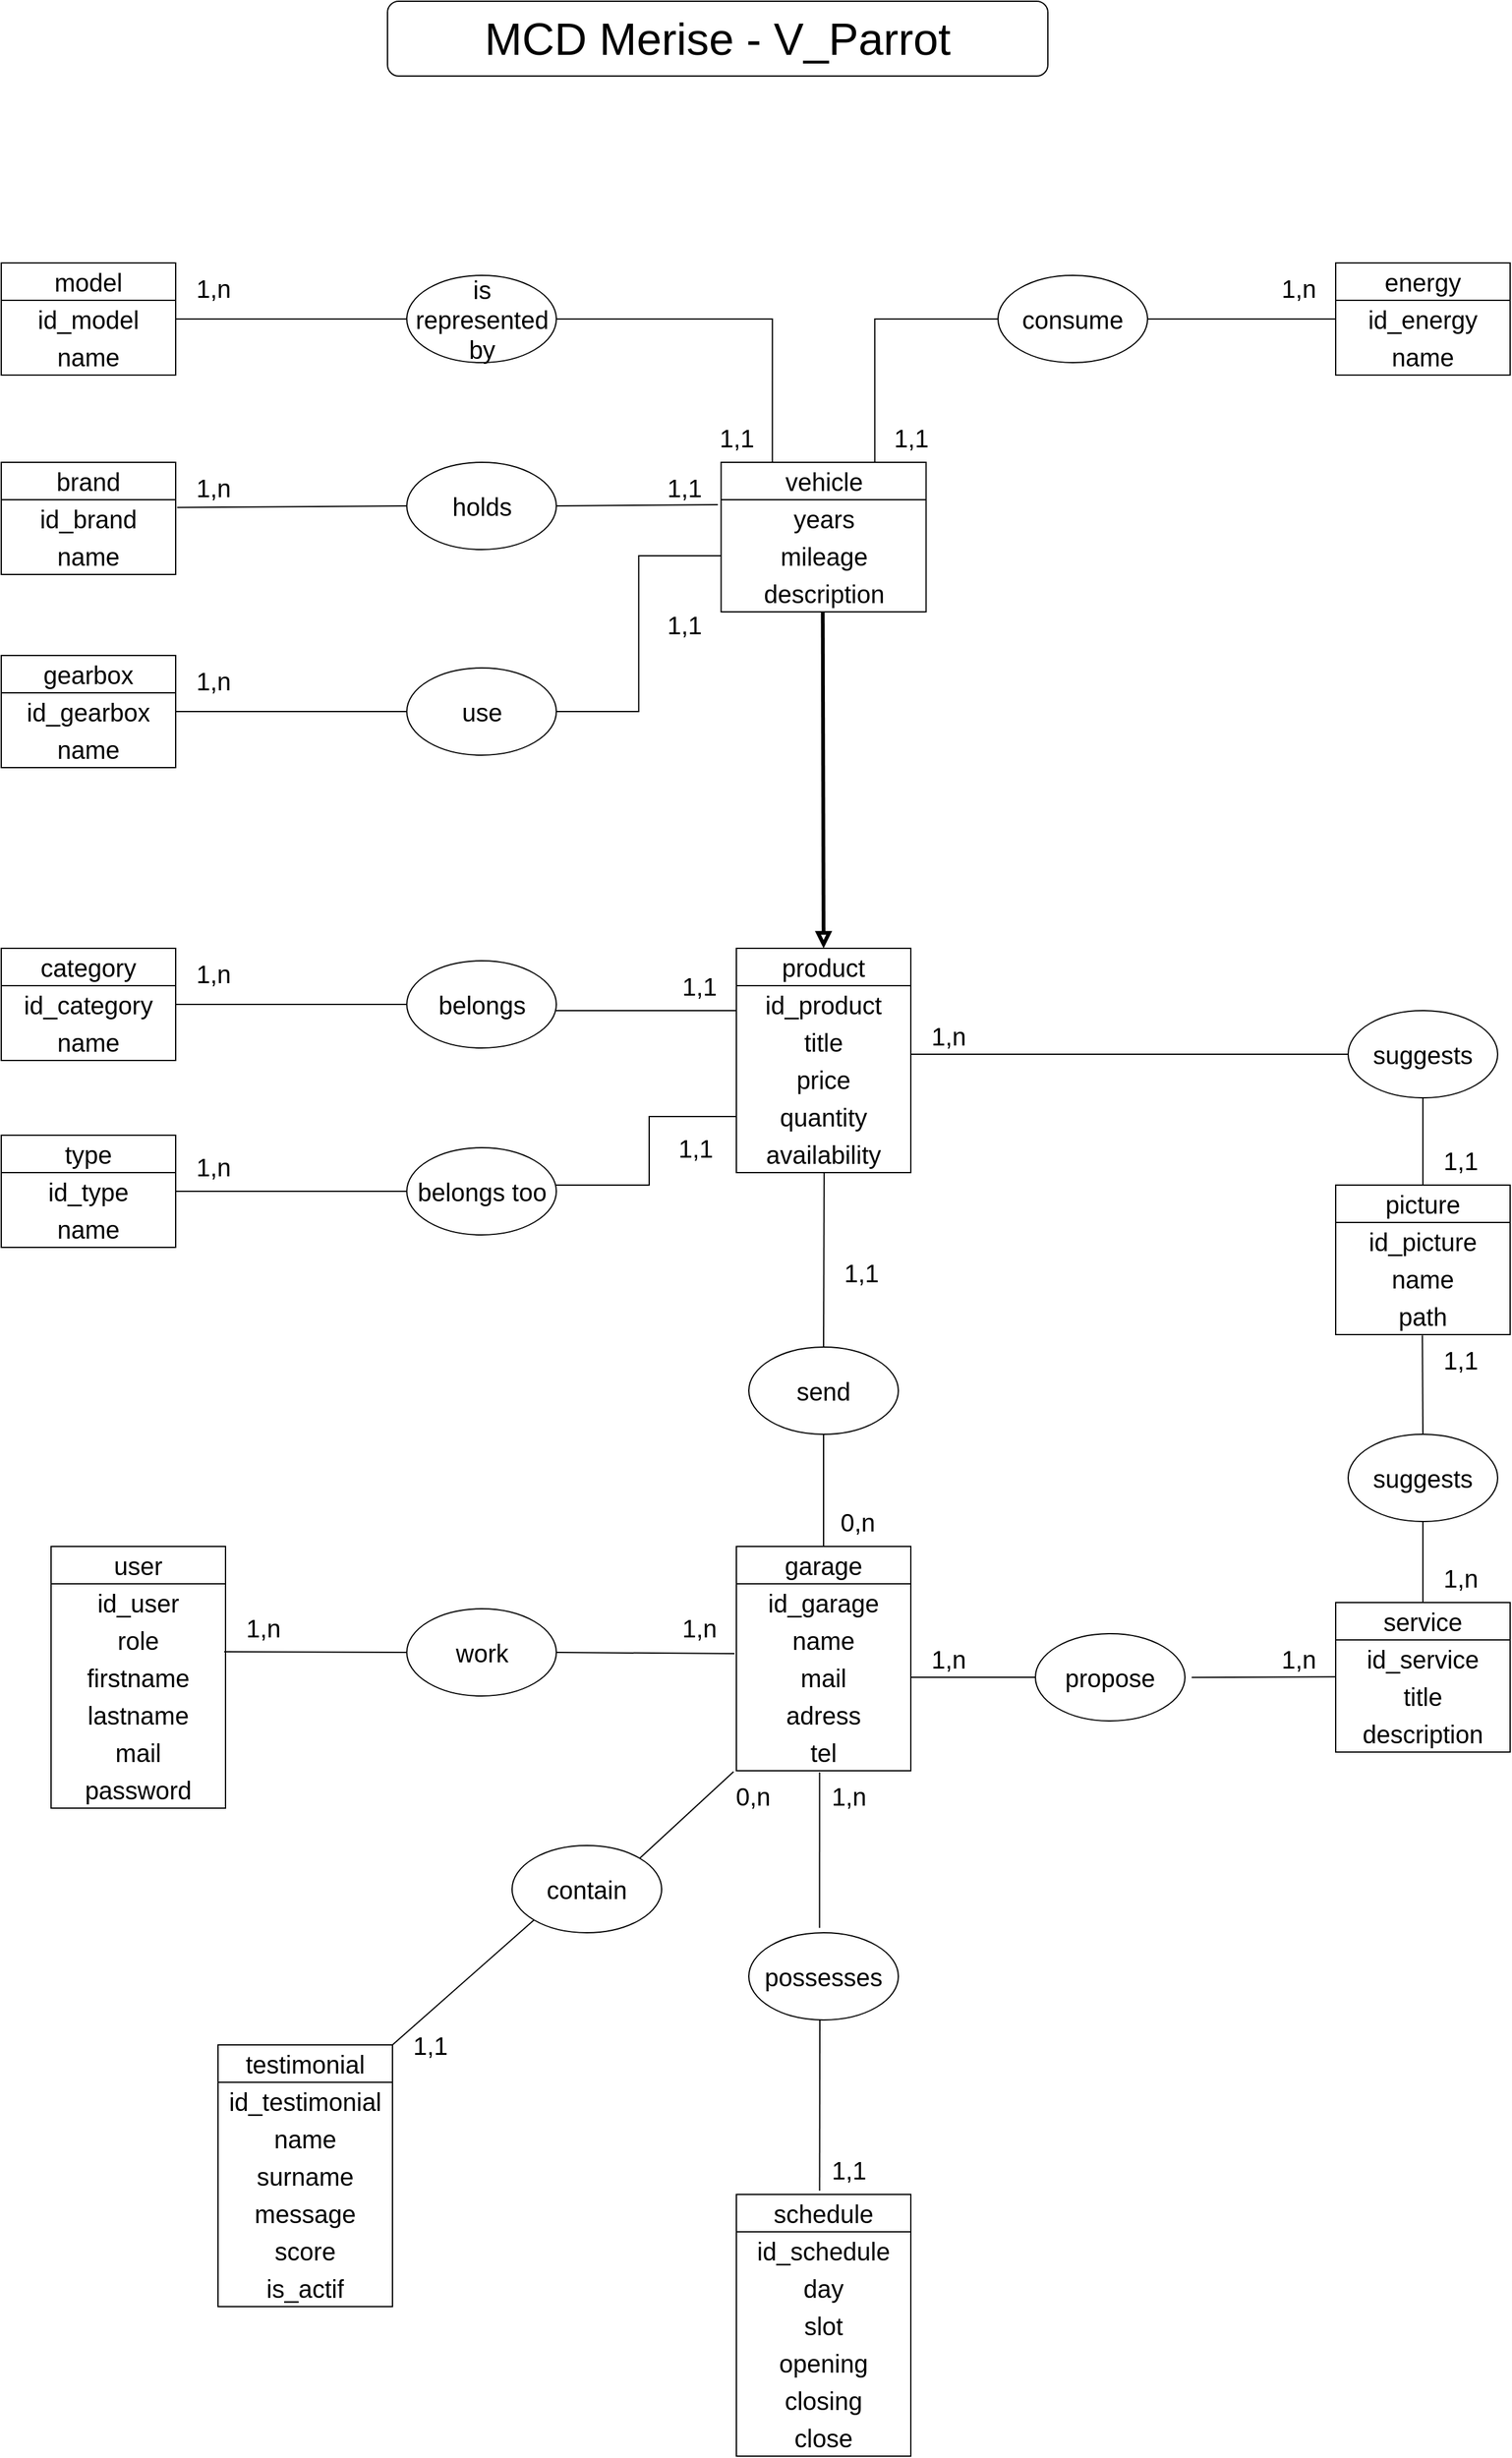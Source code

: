 <mxfile>
    <diagram name="Page-1" id="JTDgjrsOg8VIrQ7j6ZKq">
        <mxGraphModel dx="2733" dy="928" grid="1" gridSize="20" guides="1" tooltips="1" connect="1" arrows="1" fold="1" page="1" pageScale="1" pageWidth="827" pageHeight="1169" math="0" shadow="0">
            <root>
                <mxCell id="0"/>
                <mxCell id="1" parent="0"/>
                <mxCell id="MFYeefzVg2YBX95TLZvp-1" value="&lt;font style=&quot;font-size: 36px;&quot;&gt;MCD Merise - V_Parrot&lt;/font&gt;" style="rounded=1;whiteSpace=wrap;html=1;" parent="1" vertex="1">
                    <mxGeometry x="550" y="30" width="530" height="60" as="geometry"/>
                </mxCell>
                <mxCell id="MFYeefzVg2YBX95TLZvp-6" value="schedule" style="swimlane;fontStyle=0;childLayout=stackLayout;horizontal=1;startSize=30;horizontalStack=0;resizeParent=1;resizeParentMax=0;resizeLast=0;collapsible=1;marginBottom=0;whiteSpace=wrap;html=1;align=center;fontSize=20;" parent="1" vertex="1">
                    <mxGeometry x="830" y="1790" width="140" height="210" as="geometry"/>
                </mxCell>
                <mxCell id="MFYeefzVg2YBX95TLZvp-7" value="id_schedule" style="text;strokeColor=none;fillColor=none;align=center;verticalAlign=middle;spacingLeft=4;spacingRight=4;overflow=hidden;points=[[0,0.5],[1,0.5]];portConstraint=eastwest;rotatable=0;whiteSpace=wrap;html=1;fontSize=20;" parent="MFYeefzVg2YBX95TLZvp-6" vertex="1">
                    <mxGeometry y="30" width="140" height="30" as="geometry"/>
                </mxCell>
                <mxCell id="MFYeefzVg2YBX95TLZvp-8" value="day" style="text;strokeColor=none;fillColor=none;align=center;verticalAlign=middle;spacingLeft=4;spacingRight=4;overflow=hidden;points=[[0,0.5],[1,0.5]];portConstraint=eastwest;rotatable=0;whiteSpace=wrap;html=1;fontSize=20;" parent="MFYeefzVg2YBX95TLZvp-6" vertex="1">
                    <mxGeometry y="60" width="140" height="30" as="geometry"/>
                </mxCell>
                <mxCell id="MFYeefzVg2YBX95TLZvp-9" value="slot" style="text;strokeColor=none;fillColor=none;align=center;verticalAlign=middle;spacingLeft=4;spacingRight=4;overflow=hidden;points=[[0,0.5],[1,0.5]];portConstraint=eastwest;rotatable=0;whiteSpace=wrap;html=1;fontSize=20;" parent="MFYeefzVg2YBX95TLZvp-6" vertex="1">
                    <mxGeometry y="90" width="140" height="30" as="geometry"/>
                </mxCell>
                <mxCell id="MFYeefzVg2YBX95TLZvp-12" value="opening" style="text;strokeColor=none;fillColor=none;align=center;verticalAlign=middle;spacingLeft=4;spacingRight=4;overflow=hidden;points=[[0,0.5],[1,0.5]];portConstraint=eastwest;rotatable=0;whiteSpace=wrap;html=1;fontSize=20;" parent="MFYeefzVg2YBX95TLZvp-6" vertex="1">
                    <mxGeometry y="120" width="140" height="30" as="geometry"/>
                </mxCell>
                <mxCell id="MFYeefzVg2YBX95TLZvp-13" value="closing" style="text;strokeColor=none;fillColor=none;align=center;verticalAlign=middle;spacingLeft=4;spacingRight=4;overflow=hidden;points=[[0,0.5],[1,0.5]];portConstraint=eastwest;rotatable=0;whiteSpace=wrap;html=1;fontSize=20;" parent="MFYeefzVg2YBX95TLZvp-6" vertex="1">
                    <mxGeometry y="150" width="140" height="30" as="geometry"/>
                </mxCell>
                <mxCell id="MFYeefzVg2YBX95TLZvp-14" value="close" style="text;strokeColor=none;fillColor=none;align=center;verticalAlign=middle;spacingLeft=4;spacingRight=4;overflow=hidden;points=[[0,0.5],[1,0.5]];portConstraint=eastwest;rotatable=0;whiteSpace=wrap;html=1;fontSize=20;" parent="MFYeefzVg2YBX95TLZvp-6" vertex="1">
                    <mxGeometry y="180" width="140" height="30" as="geometry"/>
                </mxCell>
                <mxCell id="MFYeefzVg2YBX95TLZvp-15" value="garage" style="swimlane;fontStyle=0;childLayout=stackLayout;horizontal=1;startSize=30;horizontalStack=0;resizeParent=1;resizeParentMax=0;resizeLast=0;collapsible=1;marginBottom=0;whiteSpace=wrap;html=1;align=center;fontSize=20;" parent="1" vertex="1">
                    <mxGeometry x="830" y="1270" width="140" height="180" as="geometry"/>
                </mxCell>
                <mxCell id="MFYeefzVg2YBX95TLZvp-16" value="id_garage" style="text;strokeColor=none;fillColor=none;align=center;verticalAlign=middle;spacingLeft=4;spacingRight=4;overflow=hidden;points=[[0,0.5],[1,0.5]];portConstraint=eastwest;rotatable=0;whiteSpace=wrap;html=1;fontSize=20;" parent="MFYeefzVg2YBX95TLZvp-15" vertex="1">
                    <mxGeometry y="30" width="140" height="30" as="geometry"/>
                </mxCell>
                <mxCell id="MFYeefzVg2YBX95TLZvp-17" value="name" style="text;strokeColor=none;fillColor=none;align=center;verticalAlign=middle;spacingLeft=4;spacingRight=4;overflow=hidden;points=[[0,0.5],[1,0.5]];portConstraint=eastwest;rotatable=0;whiteSpace=wrap;html=1;fontSize=20;" parent="MFYeefzVg2YBX95TLZvp-15" vertex="1">
                    <mxGeometry y="60" width="140" height="30" as="geometry"/>
                </mxCell>
                <mxCell id="MFYeefzVg2YBX95TLZvp-18" value="mail" style="text;strokeColor=none;fillColor=none;align=center;verticalAlign=middle;spacingLeft=4;spacingRight=4;overflow=hidden;points=[[0,0.5],[1,0.5]];portConstraint=eastwest;rotatable=0;whiteSpace=wrap;html=1;fontSize=20;" parent="MFYeefzVg2YBX95TLZvp-15" vertex="1">
                    <mxGeometry y="90" width="140" height="30" as="geometry"/>
                </mxCell>
                <mxCell id="MFYeefzVg2YBX95TLZvp-19" value="adress" style="text;strokeColor=none;fillColor=none;align=center;verticalAlign=middle;spacingLeft=4;spacingRight=4;overflow=hidden;points=[[0,0.5],[1,0.5]];portConstraint=eastwest;rotatable=0;whiteSpace=wrap;html=1;fontSize=20;" parent="MFYeefzVg2YBX95TLZvp-15" vertex="1">
                    <mxGeometry y="120" width="140" height="30" as="geometry"/>
                </mxCell>
                <mxCell id="MFYeefzVg2YBX95TLZvp-21" value="tel" style="text;strokeColor=none;fillColor=none;align=center;verticalAlign=middle;spacingLeft=4;spacingRight=4;overflow=hidden;points=[[0,0.5],[1,0.5]];portConstraint=eastwest;rotatable=0;whiteSpace=wrap;html=1;fontSize=20;" parent="MFYeefzVg2YBX95TLZvp-15" vertex="1">
                    <mxGeometry y="150" width="140" height="30" as="geometry"/>
                </mxCell>
                <mxCell id="MFYeefzVg2YBX95TLZvp-22" value="possesses" style="ellipse;whiteSpace=wrap;html=1;fontSize=20;" parent="1" vertex="1">
                    <mxGeometry x="840" y="1580" width="120" height="70" as="geometry"/>
                </mxCell>
                <mxCell id="MFYeefzVg2YBX95TLZvp-23" value="" style="endArrow=none;html=1;rounded=0;entryX=0.477;entryY=1.043;entryDx=0;entryDy=0;entryPerimeter=0;exitX=0.473;exitY=-0.055;exitDx=0;exitDy=0;exitPerimeter=0;" parent="1" source="MFYeefzVg2YBX95TLZvp-22" target="MFYeefzVg2YBX95TLZvp-21" edge="1">
                    <mxGeometry width="50" height="50" relative="1" as="geometry">
                        <mxPoint x="890" y="1570" as="sourcePoint"/>
                        <mxPoint x="920" y="1470" as="targetPoint"/>
                    </mxGeometry>
                </mxCell>
                <mxCell id="MFYeefzVg2YBX95TLZvp-24" value="1,n" style="text;html=1;align=center;verticalAlign=middle;resizable=0;points=[];autosize=1;strokeColor=none;fillColor=none;fontSize=20;" parent="1" vertex="1">
                    <mxGeometry x="890" y="1450" width="60" height="40" as="geometry"/>
                </mxCell>
                <mxCell id="MFYeefzVg2YBX95TLZvp-25" value="" style="endArrow=none;html=1;rounded=0;entryX=0.477;entryY=1.043;entryDx=0;entryDy=0;entryPerimeter=0;exitX=0.477;exitY=-0.014;exitDx=0;exitDy=0;exitPerimeter=0;" parent="1" source="MFYeefzVg2YBX95TLZvp-6" edge="1">
                    <mxGeometry width="50" height="50" relative="1" as="geometry">
                        <mxPoint x="897" y="1745" as="sourcePoint"/>
                        <mxPoint x="897" y="1650" as="targetPoint"/>
                    </mxGeometry>
                </mxCell>
                <mxCell id="MFYeefzVg2YBX95TLZvp-26" value="1,1" style="text;html=1;align=center;verticalAlign=middle;resizable=0;points=[];autosize=1;strokeColor=none;fillColor=none;fontSize=20;" parent="1" vertex="1">
                    <mxGeometry x="890" y="1750" width="60" height="40" as="geometry"/>
                </mxCell>
                <mxCell id="MFYeefzVg2YBX95TLZvp-27" value="propose" style="ellipse;whiteSpace=wrap;html=1;fontSize=20;" parent="1" vertex="1">
                    <mxGeometry x="1070" y="1340" width="120" height="70" as="geometry"/>
                </mxCell>
                <mxCell id="MFYeefzVg2YBX95TLZvp-28" value="service" style="swimlane;fontStyle=0;childLayout=stackLayout;horizontal=1;startSize=30;horizontalStack=0;resizeParent=1;resizeParentMax=0;resizeLast=0;collapsible=1;marginBottom=0;whiteSpace=wrap;html=1;align=center;fontSize=20;" parent="1" vertex="1">
                    <mxGeometry x="1311" y="1315" width="140" height="120" as="geometry"/>
                </mxCell>
                <mxCell id="MFYeefzVg2YBX95TLZvp-29" value="id_service" style="text;strokeColor=none;fillColor=none;align=center;verticalAlign=middle;spacingLeft=4;spacingRight=4;overflow=hidden;points=[[0,0.5],[1,0.5]];portConstraint=eastwest;rotatable=0;whiteSpace=wrap;html=1;fontSize=20;" parent="MFYeefzVg2YBX95TLZvp-28" vertex="1">
                    <mxGeometry y="30" width="140" height="30" as="geometry"/>
                </mxCell>
                <mxCell id="MFYeefzVg2YBX95TLZvp-30" value="title" style="text;strokeColor=none;fillColor=none;align=center;verticalAlign=middle;spacingLeft=4;spacingRight=4;overflow=hidden;points=[[0,0.5],[1,0.5]];portConstraint=eastwest;rotatable=0;whiteSpace=wrap;html=1;fontSize=20;" parent="MFYeefzVg2YBX95TLZvp-28" vertex="1">
                    <mxGeometry y="60" width="140" height="30" as="geometry"/>
                </mxCell>
                <mxCell id="MFYeefzVg2YBX95TLZvp-31" value="description" style="text;strokeColor=none;fillColor=none;align=center;verticalAlign=middle;spacingLeft=4;spacingRight=4;overflow=hidden;points=[[0,0.5],[1,0.5]];portConstraint=eastwest;rotatable=0;whiteSpace=wrap;html=1;fontSize=20;" parent="MFYeefzVg2YBX95TLZvp-28" vertex="1">
                    <mxGeometry y="90" width="140" height="30" as="geometry"/>
                </mxCell>
                <mxCell id="MFYeefzVg2YBX95TLZvp-35" value="" style="endArrow=none;html=1;rounded=0;entryX=1;entryY=0.5;entryDx=0;entryDy=0;entryPerimeter=0;exitX=0;exitY=0.5;exitDx=0;exitDy=0;" parent="1" source="MFYeefzVg2YBX95TLZvp-27" target="MFYeefzVg2YBX95TLZvp-18" edge="1">
                    <mxGeometry width="50" height="50" relative="1" as="geometry">
                        <mxPoint x="970" y="1465" as="sourcePoint"/>
                        <mxPoint x="970" y="1370" as="targetPoint"/>
                    </mxGeometry>
                </mxCell>
                <mxCell id="MFYeefzVg2YBX95TLZvp-36" value="" style="endArrow=none;html=1;rounded=0;exitX=0;exitY=0.5;exitDx=0;exitDy=0;entryX=1.045;entryY=0.502;entryDx=0;entryDy=0;entryPerimeter=0;" parent="1" target="MFYeefzVg2YBX95TLZvp-27" edge="1">
                    <mxGeometry width="50" height="50" relative="1" as="geometry">
                        <mxPoint x="1311" y="1374.66" as="sourcePoint"/>
                        <mxPoint x="1210" y="1375" as="targetPoint"/>
                    </mxGeometry>
                </mxCell>
                <mxCell id="MFYeefzVg2YBX95TLZvp-37" value="testimonial" style="swimlane;fontStyle=0;childLayout=stackLayout;horizontal=1;startSize=30;horizontalStack=0;resizeParent=1;resizeParentMax=0;resizeLast=0;collapsible=1;marginBottom=0;whiteSpace=wrap;html=1;align=center;fontSize=20;" parent="1" vertex="1">
                    <mxGeometry x="414" y="1670" width="140" height="210" as="geometry"/>
                </mxCell>
                <mxCell id="MFYeefzVg2YBX95TLZvp-38" value="id_testimonial" style="text;strokeColor=none;fillColor=none;align=center;verticalAlign=middle;spacingLeft=4;spacingRight=4;overflow=hidden;points=[[0,0.5],[1,0.5]];portConstraint=eastwest;rotatable=0;whiteSpace=wrap;html=1;fontSize=20;" parent="MFYeefzVg2YBX95TLZvp-37" vertex="1">
                    <mxGeometry y="30" width="140" height="30" as="geometry"/>
                </mxCell>
                <mxCell id="MFYeefzVg2YBX95TLZvp-39" value="name" style="text;strokeColor=none;fillColor=none;align=center;verticalAlign=middle;spacingLeft=4;spacingRight=4;overflow=hidden;points=[[0,0.5],[1,0.5]];portConstraint=eastwest;rotatable=0;whiteSpace=wrap;html=1;fontSize=20;" parent="MFYeefzVg2YBX95TLZvp-37" vertex="1">
                    <mxGeometry y="60" width="140" height="30" as="geometry"/>
                </mxCell>
                <mxCell id="MFYeefzVg2YBX95TLZvp-40" value="surname" style="text;strokeColor=none;fillColor=none;align=center;verticalAlign=middle;spacingLeft=4;spacingRight=4;overflow=hidden;points=[[0,0.5],[1,0.5]];portConstraint=eastwest;rotatable=0;whiteSpace=wrap;html=1;fontSize=20;" parent="MFYeefzVg2YBX95TLZvp-37" vertex="1">
                    <mxGeometry y="90" width="140" height="30" as="geometry"/>
                </mxCell>
                <mxCell id="MFYeefzVg2YBX95TLZvp-41" value="message" style="text;strokeColor=none;fillColor=none;align=center;verticalAlign=middle;spacingLeft=4;spacingRight=4;overflow=hidden;points=[[0,0.5],[1,0.5]];portConstraint=eastwest;rotatable=0;whiteSpace=wrap;html=1;fontSize=20;" parent="MFYeefzVg2YBX95TLZvp-37" vertex="1">
                    <mxGeometry y="120" width="140" height="30" as="geometry"/>
                </mxCell>
                <mxCell id="MFYeefzVg2YBX95TLZvp-42" value="score" style="text;strokeColor=none;fillColor=none;align=center;verticalAlign=middle;spacingLeft=4;spacingRight=4;overflow=hidden;points=[[0,0.5],[1,0.5]];portConstraint=eastwest;rotatable=0;whiteSpace=wrap;html=1;fontSize=20;" parent="MFYeefzVg2YBX95TLZvp-37" vertex="1">
                    <mxGeometry y="150" width="140" height="30" as="geometry"/>
                </mxCell>
                <mxCell id="MFYeefzVg2YBX95TLZvp-43" value="is_actif" style="text;strokeColor=none;fillColor=none;align=center;verticalAlign=middle;spacingLeft=4;spacingRight=4;overflow=hidden;points=[[0,0.5],[1,0.5]];portConstraint=eastwest;rotatable=0;whiteSpace=wrap;html=1;fontSize=20;" parent="MFYeefzVg2YBX95TLZvp-37" vertex="1">
                    <mxGeometry y="180" width="140" height="30" as="geometry"/>
                </mxCell>
                <mxCell id="MFYeefzVg2YBX95TLZvp-44" value="contain" style="ellipse;whiteSpace=wrap;html=1;fontSize=20;" parent="1" vertex="1">
                    <mxGeometry x="650" y="1510" width="120" height="70" as="geometry"/>
                </mxCell>
                <mxCell id="MFYeefzVg2YBX95TLZvp-45" value="1,n" style="text;html=1;align=center;verticalAlign=middle;resizable=0;points=[];autosize=1;strokeColor=none;fillColor=none;fontSize=20;" parent="1" vertex="1">
                    <mxGeometry x="1251" y="1340" width="60" height="40" as="geometry"/>
                </mxCell>
                <mxCell id="MFYeefzVg2YBX95TLZvp-46" value="1,n" style="text;html=1;align=center;verticalAlign=middle;resizable=0;points=[];autosize=1;strokeColor=none;fillColor=none;fontSize=20;" parent="1" vertex="1">
                    <mxGeometry x="970" y="1340" width="60" height="40" as="geometry"/>
                </mxCell>
                <mxCell id="MFYeefzVg2YBX95TLZvp-47" value="" style="endArrow=none;html=1;rounded=0;entryX=-0.016;entryY=1.025;entryDx=0;entryDy=0;entryPerimeter=0;exitX=1;exitY=0;exitDx=0;exitDy=0;" parent="1" source="MFYeefzVg2YBX95TLZvp-44" target="MFYeefzVg2YBX95TLZvp-21" edge="1">
                    <mxGeometry width="50" height="50" relative="1" as="geometry">
                        <mxPoint x="750" y="1560" as="sourcePoint"/>
                        <mxPoint x="800" y="1510" as="targetPoint"/>
                    </mxGeometry>
                </mxCell>
                <mxCell id="MFYeefzVg2YBX95TLZvp-48" value="" style="endArrow=none;html=1;rounded=0;exitX=1;exitY=0;exitDx=0;exitDy=0;entryX=0;entryY=1;entryDx=0;entryDy=0;" parent="1" source="MFYeefzVg2YBX95TLZvp-37" target="MFYeefzVg2YBX95TLZvp-44" edge="1">
                    <mxGeometry width="50" height="50" relative="1" as="geometry">
                        <mxPoint x="810" y="1580" as="sourcePoint"/>
                        <mxPoint x="860" y="1530" as="targetPoint"/>
                    </mxGeometry>
                </mxCell>
                <mxCell id="MFYeefzVg2YBX95TLZvp-49" value="1,1" style="text;html=1;align=center;verticalAlign=middle;resizable=0;points=[];autosize=1;strokeColor=none;fillColor=none;fontSize=20;" parent="1" vertex="1">
                    <mxGeometry x="554" y="1650" width="60" height="40" as="geometry"/>
                </mxCell>
                <mxCell id="MFYeefzVg2YBX95TLZvp-50" value="0,n" style="text;html=1;align=center;verticalAlign=middle;resizable=0;points=[];autosize=1;strokeColor=none;fillColor=none;fontSize=20;" parent="1" vertex="1">
                    <mxGeometry x="812.5" y="1450" width="60" height="40" as="geometry"/>
                </mxCell>
                <mxCell id="MFYeefzVg2YBX95TLZvp-51" value="product" style="swimlane;fontStyle=0;childLayout=stackLayout;horizontal=1;startSize=30;horizontalStack=0;resizeParent=1;resizeParentMax=0;resizeLast=0;collapsible=1;marginBottom=0;whiteSpace=wrap;html=1;align=center;fontSize=20;" parent="1" vertex="1">
                    <mxGeometry x="830" y="790" width="140" height="180" as="geometry"/>
                </mxCell>
                <mxCell id="MFYeefzVg2YBX95TLZvp-52" value="id_product" style="text;strokeColor=none;fillColor=none;align=center;verticalAlign=middle;spacingLeft=4;spacingRight=4;overflow=hidden;points=[[0,0.5],[1,0.5]];portConstraint=eastwest;rotatable=0;whiteSpace=wrap;html=1;fontSize=20;" parent="MFYeefzVg2YBX95TLZvp-51" vertex="1">
                    <mxGeometry y="30" width="140" height="30" as="geometry"/>
                </mxCell>
                <mxCell id="MFYeefzVg2YBX95TLZvp-53" value="title" style="text;strokeColor=none;fillColor=none;align=center;verticalAlign=middle;spacingLeft=4;spacingRight=4;overflow=hidden;points=[[0,0.5],[1,0.5]];portConstraint=eastwest;rotatable=0;whiteSpace=wrap;html=1;fontSize=20;" parent="MFYeefzVg2YBX95TLZvp-51" vertex="1">
                    <mxGeometry y="60" width="140" height="30" as="geometry"/>
                </mxCell>
                <mxCell id="MFYeefzVg2YBX95TLZvp-54" value="price" style="text;strokeColor=none;fillColor=none;align=center;verticalAlign=middle;spacingLeft=4;spacingRight=4;overflow=hidden;points=[[0,0.5],[1,0.5]];portConstraint=eastwest;rotatable=0;whiteSpace=wrap;html=1;fontSize=20;" parent="MFYeefzVg2YBX95TLZvp-51" vertex="1">
                    <mxGeometry y="90" width="140" height="30" as="geometry"/>
                </mxCell>
                <mxCell id="MFYeefzVg2YBX95TLZvp-65" value="quantity" style="text;strokeColor=none;fillColor=none;align=center;verticalAlign=middle;spacingLeft=4;spacingRight=4;overflow=hidden;points=[[0,0.5],[1,0.5]];portConstraint=eastwest;rotatable=0;whiteSpace=wrap;html=1;fontSize=20;" parent="MFYeefzVg2YBX95TLZvp-51" vertex="1">
                    <mxGeometry y="120" width="140" height="30" as="geometry"/>
                </mxCell>
                <mxCell id="_IsvfJTw4x8gKUq2jgQw-2" value="availability" style="text;strokeColor=none;fillColor=none;align=center;verticalAlign=middle;spacingLeft=4;spacingRight=4;overflow=hidden;points=[[0,0.5],[1,0.5]];portConstraint=eastwest;rotatable=0;whiteSpace=wrap;html=1;fontSize=20;" parent="MFYeefzVg2YBX95TLZvp-51" vertex="1">
                    <mxGeometry y="150" width="140" height="30" as="geometry"/>
                </mxCell>
                <mxCell id="MFYeefzVg2YBX95TLZvp-58" value="send" style="ellipse;whiteSpace=wrap;html=1;fontSize=20;" parent="1" vertex="1">
                    <mxGeometry x="840" y="1110" width="120" height="70" as="geometry"/>
                </mxCell>
                <mxCell id="MFYeefzVg2YBX95TLZvp-59" value="" style="endArrow=none;html=1;rounded=0;entryX=0.5;entryY=1;entryDx=0;entryDy=0;exitX=0.5;exitY=0;exitDx=0;exitDy=0;" parent="1" source="MFYeefzVg2YBX95TLZvp-15" target="MFYeefzVg2YBX95TLZvp-58" edge="1">
                    <mxGeometry width="50" height="50" relative="1" as="geometry">
                        <mxPoint x="970" y="1230" as="sourcePoint"/>
                        <mxPoint x="980" y="1130" as="targetPoint"/>
                    </mxGeometry>
                </mxCell>
                <mxCell id="MFYeefzVg2YBX95TLZvp-60" value="" style="endArrow=none;html=1;rounded=0;exitX=0.5;exitY=0;exitDx=0;exitDy=0;entryX=0.503;entryY=1.005;entryDx=0;entryDy=0;entryPerimeter=0;" parent="1" source="MFYeefzVg2YBX95TLZvp-58" target="_IsvfJTw4x8gKUq2jgQw-2" edge="1">
                    <mxGeometry width="50" height="50" relative="1" as="geometry">
                        <mxPoint x="930" y="1180" as="sourcePoint"/>
                        <mxPoint x="898" y="1010" as="targetPoint"/>
                    </mxGeometry>
                </mxCell>
                <mxCell id="MFYeefzVg2YBX95TLZvp-61" value="0,n" style="text;html=1;align=center;verticalAlign=middle;resizable=0;points=[];autosize=1;strokeColor=none;fillColor=none;fontSize=20;" parent="1" vertex="1">
                    <mxGeometry x="897" y="1230" width="60" height="40" as="geometry"/>
                </mxCell>
                <mxCell id="MFYeefzVg2YBX95TLZvp-62" value="1,1" style="text;html=1;align=center;verticalAlign=middle;resizable=0;points=[];autosize=1;strokeColor=none;fillColor=none;fontSize=20;" parent="1" vertex="1">
                    <mxGeometry x="900" y="1030" width="60" height="40" as="geometry"/>
                </mxCell>
                <mxCell id="MFYeefzVg2YBX95TLZvp-66" value="user" style="swimlane;fontStyle=0;childLayout=stackLayout;horizontal=1;startSize=30;horizontalStack=0;resizeParent=1;resizeParentMax=0;resizeLast=0;collapsible=1;marginBottom=0;whiteSpace=wrap;html=1;align=center;fontSize=20;" parent="1" vertex="1">
                    <mxGeometry x="280" y="1270" width="140" height="210" as="geometry"/>
                </mxCell>
                <mxCell id="MFYeefzVg2YBX95TLZvp-67" value="id_user" style="text;strokeColor=none;fillColor=none;align=center;verticalAlign=middle;spacingLeft=4;spacingRight=4;overflow=hidden;points=[[0,0.5],[1,0.5]];portConstraint=eastwest;rotatable=0;whiteSpace=wrap;html=1;fontSize=20;" parent="MFYeefzVg2YBX95TLZvp-66" vertex="1">
                    <mxGeometry y="30" width="140" height="30" as="geometry"/>
                </mxCell>
                <mxCell id="3" value="role" style="text;strokeColor=none;fillColor=none;align=center;verticalAlign=middle;spacingLeft=4;spacingRight=4;overflow=hidden;points=[[0,0.5],[1,0.5]];portConstraint=eastwest;rotatable=0;whiteSpace=wrap;html=1;fontSize=20;" parent="MFYeefzVg2YBX95TLZvp-66" vertex="1">
                    <mxGeometry y="60" width="140" height="30" as="geometry"/>
                </mxCell>
                <mxCell id="MFYeefzVg2YBX95TLZvp-68" value="firstname" style="text;strokeColor=none;fillColor=none;align=center;verticalAlign=middle;spacingLeft=4;spacingRight=4;overflow=hidden;points=[[0,0.5],[1,0.5]];portConstraint=eastwest;rotatable=0;whiteSpace=wrap;html=1;fontSize=20;" parent="MFYeefzVg2YBX95TLZvp-66" vertex="1">
                    <mxGeometry y="90" width="140" height="30" as="geometry"/>
                </mxCell>
                <mxCell id="MFYeefzVg2YBX95TLZvp-69" value="lastname" style="text;strokeColor=none;fillColor=none;align=center;verticalAlign=middle;spacingLeft=4;spacingRight=4;overflow=hidden;points=[[0,0.5],[1,0.5]];portConstraint=eastwest;rotatable=0;whiteSpace=wrap;html=1;fontSize=20;" parent="MFYeefzVg2YBX95TLZvp-66" vertex="1">
                    <mxGeometry y="120" width="140" height="30" as="geometry"/>
                </mxCell>
                <mxCell id="MFYeefzVg2YBX95TLZvp-70" value="mail" style="text;strokeColor=none;fillColor=none;align=center;verticalAlign=middle;spacingLeft=4;spacingRight=4;overflow=hidden;points=[[0,0.5],[1,0.5]];portConstraint=eastwest;rotatable=0;whiteSpace=wrap;html=1;fontSize=20;" parent="MFYeefzVg2YBX95TLZvp-66" vertex="1">
                    <mxGeometry y="150" width="140" height="30" as="geometry"/>
                </mxCell>
                <mxCell id="MFYeefzVg2YBX95TLZvp-71" value="password" style="text;strokeColor=none;fillColor=none;align=center;verticalAlign=middle;spacingLeft=4;spacingRight=4;overflow=hidden;points=[[0,0.5],[1,0.5]];portConstraint=eastwest;rotatable=0;whiteSpace=wrap;html=1;fontSize=20;" parent="MFYeefzVg2YBX95TLZvp-66" vertex="1">
                    <mxGeometry y="180" width="140" height="30" as="geometry"/>
                </mxCell>
                <mxCell id="MFYeefzVg2YBX95TLZvp-77" value="work" style="ellipse;whiteSpace=wrap;html=1;fontSize=20;" parent="1" vertex="1">
                    <mxGeometry x="565.5" y="1320" width="120" height="70" as="geometry"/>
                </mxCell>
                <mxCell id="MFYeefzVg2YBX95TLZvp-81" value="" style="endArrow=none;html=1;rounded=0;exitX=-0.017;exitY=0.988;exitDx=0;exitDy=0;entryX=0;entryY=0.5;entryDx=0;entryDy=0;exitPerimeter=0;" parent="1" source="MFYeefzVg2YBX95TLZvp-96" target="MFYeefzVg2YBX95TLZvp-77" edge="1">
                    <mxGeometry width="50" height="50" relative="1" as="geometry">
                        <mxPoint x="600" y="1371" as="sourcePoint"/>
                        <mxPoint x="650" y="1321" as="targetPoint"/>
                    </mxGeometry>
                </mxCell>
                <mxCell id="MFYeefzVg2YBX95TLZvp-82" value="" style="endArrow=none;html=1;rounded=0;exitX=1;exitY=0.5;exitDx=0;exitDy=0;entryX=-0.011;entryY=0.867;entryDx=0;entryDy=0;entryPerimeter=0;" parent="1" source="MFYeefzVg2YBX95TLZvp-77" target="MFYeefzVg2YBX95TLZvp-17" edge="1">
                    <mxGeometry width="50" height="50" relative="1" as="geometry">
                        <mxPoint x="690" y="1160" as="sourcePoint"/>
                        <mxPoint x="740" y="1110" as="targetPoint"/>
                    </mxGeometry>
                </mxCell>
                <mxCell id="MFYeefzVg2YBX95TLZvp-94" value="1,n" style="text;html=1;align=center;verticalAlign=middle;resizable=0;points=[];autosize=1;strokeColor=none;fillColor=none;fontSize=20;" parent="1" vertex="1">
                    <mxGeometry x="770" y="1315" width="60" height="40" as="geometry"/>
                </mxCell>
                <mxCell id="MFYeefzVg2YBX95TLZvp-96" value="1,n" style="text;html=1;align=center;verticalAlign=middle;resizable=0;points=[];autosize=1;strokeColor=none;fillColor=none;fontSize=20;" parent="1" vertex="1">
                    <mxGeometry x="420" y="1315" width="60" height="40" as="geometry"/>
                </mxCell>
                <mxCell id="MFYeefzVg2YBX95TLZvp-98" value="vehicle" style="swimlane;fontStyle=0;childLayout=stackLayout;horizontal=1;startSize=30;horizontalStack=0;resizeParent=1;resizeParentMax=0;resizeLast=0;collapsible=1;marginBottom=0;whiteSpace=wrap;html=1;align=center;fontSize=20;" parent="1" vertex="1">
                    <mxGeometry x="817.75" y="400" width="164.5" height="120" as="geometry"/>
                </mxCell>
                <mxCell id="MFYeefzVg2YBX95TLZvp-100" value="years" style="text;strokeColor=none;fillColor=none;align=center;verticalAlign=middle;spacingLeft=4;spacingRight=4;overflow=hidden;points=[[0,0.5],[1,0.5]];portConstraint=eastwest;rotatable=0;whiteSpace=wrap;html=1;fontSize=20;" parent="MFYeefzVg2YBX95TLZvp-98" vertex="1">
                    <mxGeometry y="30" width="164.5" height="30" as="geometry"/>
                </mxCell>
                <mxCell id="MFYeefzVg2YBX95TLZvp-101" value="mileage" style="text;strokeColor=none;fillColor=none;align=center;verticalAlign=middle;spacingLeft=4;spacingRight=4;overflow=hidden;points=[[0,0.5],[1,0.5]];portConstraint=eastwest;rotatable=0;whiteSpace=wrap;html=1;fontSize=20;" parent="MFYeefzVg2YBX95TLZvp-98" vertex="1">
                    <mxGeometry y="60" width="164.5" height="30" as="geometry"/>
                </mxCell>
                <mxCell id="MFYeefzVg2YBX95TLZvp-102" value="description" style="text;strokeColor=none;fillColor=none;align=center;verticalAlign=middle;spacingLeft=4;spacingRight=4;overflow=hidden;points=[[0,0.5],[1,0.5]];portConstraint=eastwest;rotatable=0;whiteSpace=wrap;html=1;fontSize=20;" parent="MFYeefzVg2YBX95TLZvp-98" vertex="1">
                    <mxGeometry y="90" width="164.5" height="30" as="geometry"/>
                </mxCell>
                <mxCell id="MFYeefzVg2YBX95TLZvp-106" value="" style="endArrow=none;html=1;rounded=0;exitX=0.5;exitY=0;exitDx=0;exitDy=0;entryX=0.496;entryY=1.002;entryDx=0;entryDy=0;entryPerimeter=0;endFill=0;startArrow=block;startFill=0;strokeWidth=3;" parent="1" source="MFYeefzVg2YBX95TLZvp-51" target="MFYeefzVg2YBX95TLZvp-102" edge="1">
                    <mxGeometry width="50" height="50" relative="1" as="geometry">
                        <mxPoint x="900" y="650" as="sourcePoint"/>
                        <mxPoint x="900.28" y="550.93" as="targetPoint"/>
                    </mxGeometry>
                </mxCell>
                <mxCell id="MFYeefzVg2YBX95TLZvp-109" value="gearbox" style="swimlane;fontStyle=0;childLayout=stackLayout;horizontal=1;startSize=30;horizontalStack=0;resizeParent=1;resizeParentMax=0;resizeLast=0;collapsible=1;marginBottom=0;whiteSpace=wrap;html=1;align=center;fontSize=20;" parent="1" vertex="1">
                    <mxGeometry x="240" y="555" width="140" height="90" as="geometry"/>
                </mxCell>
                <mxCell id="MFYeefzVg2YBX95TLZvp-110" value="id_gearbox" style="text;strokeColor=none;fillColor=none;align=center;verticalAlign=middle;spacingLeft=4;spacingRight=4;overflow=hidden;points=[[0,0.5],[1,0.5]];portConstraint=eastwest;rotatable=0;whiteSpace=wrap;html=1;fontSize=20;" parent="MFYeefzVg2YBX95TLZvp-109" vertex="1">
                    <mxGeometry y="30" width="140" height="30" as="geometry"/>
                </mxCell>
                <mxCell id="MFYeefzVg2YBX95TLZvp-111" value="name" style="text;strokeColor=none;fillColor=none;align=center;verticalAlign=middle;spacingLeft=4;spacingRight=4;overflow=hidden;points=[[0,0.5],[1,0.5]];portConstraint=eastwest;rotatable=0;whiteSpace=wrap;html=1;fontSize=20;" parent="MFYeefzVg2YBX95TLZvp-109" vertex="1">
                    <mxGeometry y="60" width="140" height="30" as="geometry"/>
                </mxCell>
                <mxCell id="J0rR2LLyimg7_eQ2emDZ-1" style="edgeStyle=orthogonalEdgeStyle;rounded=0;orthogonalLoop=1;jettySize=auto;html=1;entryX=0;entryY=0.5;entryDx=0;entryDy=0;exitX=1;exitY=0.5;exitDx=0;exitDy=0;endArrow=none;endFill=0;" parent="1" source="MFYeefzVg2YBX95TLZvp-114" target="MFYeefzVg2YBX95TLZvp-101" edge="1">
                    <mxGeometry relative="1" as="geometry"/>
                </mxCell>
                <mxCell id="MFYeefzVg2YBX95TLZvp-114" value="use" style="ellipse;whiteSpace=wrap;html=1;fontSize=20;" parent="1" vertex="1">
                    <mxGeometry x="565.5" y="565" width="120" height="70" as="geometry"/>
                </mxCell>
                <mxCell id="MFYeefzVg2YBX95TLZvp-116" value="" style="endArrow=none;html=1;rounded=0;exitX=0;exitY=0.5;exitDx=0;exitDy=0;entryX=1;entryY=0.5;entryDx=0;entryDy=0;" parent="1" source="MFYeefzVg2YBX95TLZvp-114" target="MFYeefzVg2YBX95TLZvp-110" edge="1">
                    <mxGeometry width="50" height="50" relative="1" as="geometry">
                        <mxPoint x="890" y="320" as="sourcePoint"/>
                        <mxPoint x="940" y="270" as="targetPoint"/>
                    </mxGeometry>
                </mxCell>
                <mxCell id="MFYeefzVg2YBX95TLZvp-118" value="brand" style="swimlane;fontStyle=0;childLayout=stackLayout;horizontal=1;startSize=30;horizontalStack=0;resizeParent=1;resizeParentMax=0;resizeLast=0;collapsible=1;marginBottom=0;whiteSpace=wrap;html=1;align=center;fontSize=20;" parent="1" vertex="1">
                    <mxGeometry x="240" y="400" width="140" height="90" as="geometry"/>
                </mxCell>
                <mxCell id="MFYeefzVg2YBX95TLZvp-119" value="id_brand" style="text;strokeColor=none;fillColor=none;align=center;verticalAlign=middle;spacingLeft=4;spacingRight=4;overflow=hidden;points=[[0,0.5],[1,0.5]];portConstraint=eastwest;rotatable=0;whiteSpace=wrap;html=1;fontSize=20;" parent="MFYeefzVg2YBX95TLZvp-118" vertex="1">
                    <mxGeometry y="30" width="140" height="30" as="geometry"/>
                </mxCell>
                <mxCell id="MFYeefzVg2YBX95TLZvp-120" value="name" style="text;strokeColor=none;fillColor=none;align=center;verticalAlign=middle;spacingLeft=4;spacingRight=4;overflow=hidden;points=[[0,0.5],[1,0.5]];portConstraint=eastwest;rotatable=0;whiteSpace=wrap;html=1;fontSize=20;" parent="MFYeefzVg2YBX95TLZvp-118" vertex="1">
                    <mxGeometry y="60" width="140" height="30" as="geometry"/>
                </mxCell>
                <mxCell id="MFYeefzVg2YBX95TLZvp-121" value="holds" style="ellipse;whiteSpace=wrap;html=1;fontSize=20;" parent="1" vertex="1">
                    <mxGeometry x="565.5" y="400" width="120" height="70" as="geometry"/>
                </mxCell>
                <mxCell id="MFYeefzVg2YBX95TLZvp-122" value="" style="endArrow=none;html=1;rounded=0;exitX=1.008;exitY=0.207;exitDx=0;exitDy=0;entryX=0;entryY=0.5;entryDx=0;entryDy=0;exitPerimeter=0;" parent="1" source="MFYeefzVg2YBX95TLZvp-119" target="MFYeefzVg2YBX95TLZvp-121" edge="1">
                    <mxGeometry width="50" height="50" relative="1" as="geometry">
                        <mxPoint x="670" y="260" as="sourcePoint"/>
                        <mxPoint x="720" y="210" as="targetPoint"/>
                    </mxGeometry>
                </mxCell>
                <mxCell id="MFYeefzVg2YBX95TLZvp-123" value="" style="endArrow=none;html=1;rounded=0;entryX=1;entryY=0.5;entryDx=0;entryDy=0;exitX=-0.016;exitY=0.133;exitDx=0;exitDy=0;exitPerimeter=0;" parent="1" target="MFYeefzVg2YBX95TLZvp-121" edge="1">
                    <mxGeometry width="50" height="50" relative="1" as="geometry">
                        <mxPoint x="815.118" y="433.99" as="sourcePoint"/>
                        <mxPoint x="740" y="230" as="targetPoint"/>
                    </mxGeometry>
                </mxCell>
                <mxCell id="MFYeefzVg2YBX95TLZvp-125" value="1,n" style="text;html=1;align=center;verticalAlign=middle;resizable=0;points=[];autosize=1;strokeColor=none;fillColor=none;fontSize=20;" parent="1" vertex="1">
                    <mxGeometry x="380" y="555" width="60" height="40" as="geometry"/>
                </mxCell>
                <mxCell id="MFYeefzVg2YBX95TLZvp-126" value="1,1" style="text;html=1;align=center;verticalAlign=middle;resizable=0;points=[];autosize=1;strokeColor=none;fillColor=none;fontSize=20;" parent="1" vertex="1">
                    <mxGeometry x="757.75" y="510" width="60" height="40" as="geometry"/>
                </mxCell>
                <mxCell id="MFYeefzVg2YBX95TLZvp-127" value="1,1" style="text;html=1;align=center;verticalAlign=middle;resizable=0;points=[];autosize=1;strokeColor=none;fillColor=none;fontSize=20;" parent="1" vertex="1">
                    <mxGeometry x="757.75" y="400" width="60" height="40" as="geometry"/>
                </mxCell>
                <mxCell id="MFYeefzVg2YBX95TLZvp-128" value="1,n" style="text;html=1;align=center;verticalAlign=middle;resizable=0;points=[];autosize=1;strokeColor=none;fillColor=none;fontSize=20;" parent="1" vertex="1">
                    <mxGeometry x="380" y="400" width="60" height="40" as="geometry"/>
                </mxCell>
                <mxCell id="MFYeefzVg2YBX95TLZvp-129" value="picture" style="swimlane;fontStyle=0;childLayout=stackLayout;horizontal=1;startSize=30;horizontalStack=0;resizeParent=1;resizeParentMax=0;resizeLast=0;collapsible=1;marginBottom=0;whiteSpace=wrap;html=1;align=center;fontSize=20;" parent="1" vertex="1">
                    <mxGeometry x="1311" y="980" width="140" height="120" as="geometry"/>
                </mxCell>
                <mxCell id="MFYeefzVg2YBX95TLZvp-130" value="id_picture" style="text;strokeColor=none;fillColor=none;align=center;verticalAlign=middle;spacingLeft=4;spacingRight=4;overflow=hidden;points=[[0,0.5],[1,0.5]];portConstraint=eastwest;rotatable=0;whiteSpace=wrap;html=1;fontSize=20;" parent="MFYeefzVg2YBX95TLZvp-129" vertex="1">
                    <mxGeometry y="30" width="140" height="30" as="geometry"/>
                </mxCell>
                <mxCell id="MFYeefzVg2YBX95TLZvp-131" value="name" style="text;strokeColor=none;fillColor=none;align=center;verticalAlign=middle;spacingLeft=4;spacingRight=4;overflow=hidden;points=[[0,0.5],[1,0.5]];portConstraint=eastwest;rotatable=0;whiteSpace=wrap;html=1;fontSize=20;" parent="MFYeefzVg2YBX95TLZvp-129" vertex="1">
                    <mxGeometry y="60" width="140" height="30" as="geometry"/>
                </mxCell>
                <mxCell id="MFYeefzVg2YBX95TLZvp-132" value="path" style="text;strokeColor=none;fillColor=none;align=center;verticalAlign=middle;spacingLeft=4;spacingRight=4;overflow=hidden;points=[[0,0.5],[1,0.5]];portConstraint=eastwest;rotatable=0;whiteSpace=wrap;html=1;fontSize=20;" parent="MFYeefzVg2YBX95TLZvp-129" vertex="1">
                    <mxGeometry y="90" width="140" height="30" as="geometry"/>
                </mxCell>
                <mxCell id="MFYeefzVg2YBX95TLZvp-134" value="suggests" style="ellipse;whiteSpace=wrap;html=1;fontSize=20;" parent="1" vertex="1">
                    <mxGeometry x="1321" y="840" width="120" height="70" as="geometry"/>
                </mxCell>
                <mxCell id="MFYeefzVg2YBX95TLZvp-135" value="suggests" style="ellipse;whiteSpace=wrap;html=1;fontSize=20;" parent="1" vertex="1">
                    <mxGeometry x="1321" y="1180" width="120" height="70" as="geometry"/>
                </mxCell>
                <mxCell id="MFYeefzVg2YBX95TLZvp-136" value="" style="endArrow=none;html=1;rounded=0;entryX=0;entryY=0.5;entryDx=0;entryDy=0;exitX=1;exitY=0.833;exitDx=0;exitDy=0;exitPerimeter=0;" parent="1" source="MFYeefzVg2YBX95TLZvp-53" target="MFYeefzVg2YBX95TLZvp-134" edge="1">
                    <mxGeometry width="50" height="50" relative="1" as="geometry">
                        <mxPoint x="1190" y="780" as="sourcePoint"/>
                        <mxPoint x="1240" y="730" as="targetPoint"/>
                    </mxGeometry>
                </mxCell>
                <mxCell id="MFYeefzVg2YBX95TLZvp-137" value="" style="endArrow=none;html=1;rounded=0;entryX=0.5;entryY=1;entryDx=0;entryDy=0;exitX=0.5;exitY=0;exitDx=0;exitDy=0;" parent="1" source="MFYeefzVg2YBX95TLZvp-129" target="MFYeefzVg2YBX95TLZvp-134" edge="1">
                    <mxGeometry width="50" height="50" relative="1" as="geometry">
                        <mxPoint x="1170" y="700" as="sourcePoint"/>
                        <mxPoint x="1220" y="650" as="targetPoint"/>
                    </mxGeometry>
                </mxCell>
                <mxCell id="MFYeefzVg2YBX95TLZvp-138" value="" style="endArrow=none;html=1;rounded=0;entryX=0.5;entryY=1;entryDx=0;entryDy=0;exitX=0.5;exitY=0;exitDx=0;exitDy=0;" parent="1" source="MFYeefzVg2YBX95TLZvp-28" target="MFYeefzVg2YBX95TLZvp-135" edge="1">
                    <mxGeometry width="50" height="50" relative="1" as="geometry">
                        <mxPoint x="1250" y="1220" as="sourcePoint"/>
                        <mxPoint x="1300" y="1170" as="targetPoint"/>
                    </mxGeometry>
                </mxCell>
                <mxCell id="MFYeefzVg2YBX95TLZvp-139" value="" style="endArrow=none;html=1;rounded=0;exitX=0.5;exitY=0;exitDx=0;exitDy=0;entryX=0.497;entryY=1.021;entryDx=0;entryDy=0;entryPerimeter=0;" parent="1" source="MFYeefzVg2YBX95TLZvp-135" target="MFYeefzVg2YBX95TLZvp-132" edge="1">
                    <mxGeometry width="50" height="50" relative="1" as="geometry">
                        <mxPoint x="1250" y="1220" as="sourcePoint"/>
                        <mxPoint x="1150" y="1090" as="targetPoint"/>
                    </mxGeometry>
                </mxCell>
                <mxCell id="MFYeefzVg2YBX95TLZvp-140" value="1,n" style="text;html=1;align=center;verticalAlign=middle;resizable=0;points=[];autosize=1;strokeColor=none;fillColor=none;fontSize=20;" parent="1" vertex="1">
                    <mxGeometry x="1381" y="1275" width="60" height="40" as="geometry"/>
                </mxCell>
                <mxCell id="MFYeefzVg2YBX95TLZvp-141" value="1,1" style="text;html=1;align=center;verticalAlign=middle;resizable=0;points=[];autosize=1;strokeColor=none;fillColor=none;fontSize=20;" parent="1" vertex="1">
                    <mxGeometry x="1381" y="1100" width="60" height="40" as="geometry"/>
                </mxCell>
                <mxCell id="MFYeefzVg2YBX95TLZvp-142" value="1,1" style="text;html=1;align=center;verticalAlign=middle;resizable=0;points=[];autosize=1;strokeColor=none;fillColor=none;fontSize=20;" parent="1" vertex="1">
                    <mxGeometry x="1381" y="940" width="60" height="40" as="geometry"/>
                </mxCell>
                <mxCell id="MFYeefzVg2YBX95TLZvp-143" value="1,n" style="text;html=1;align=center;verticalAlign=middle;resizable=0;points=[];autosize=1;strokeColor=none;fillColor=none;fontSize=20;" parent="1" vertex="1">
                    <mxGeometry x="970" y="840" width="60" height="40" as="geometry"/>
                </mxCell>
                <mxCell id="b-tqWk1eXTbQrMEXyWfv-1" value="category" style="swimlane;fontStyle=0;childLayout=stackLayout;horizontal=1;startSize=30;horizontalStack=0;resizeParent=1;resizeParentMax=0;resizeLast=0;collapsible=1;marginBottom=0;whiteSpace=wrap;html=1;align=center;fontSize=20;" parent="1" vertex="1">
                    <mxGeometry x="240" y="790" width="140" height="90" as="geometry"/>
                </mxCell>
                <mxCell id="b-tqWk1eXTbQrMEXyWfv-2" value="id_category" style="text;strokeColor=none;fillColor=none;align=center;verticalAlign=middle;spacingLeft=4;spacingRight=4;overflow=hidden;points=[[0,0.5],[1,0.5]];portConstraint=eastwest;rotatable=0;whiteSpace=wrap;html=1;fontSize=20;" parent="b-tqWk1eXTbQrMEXyWfv-1" vertex="1">
                    <mxGeometry y="30" width="140" height="30" as="geometry"/>
                </mxCell>
                <mxCell id="b-tqWk1eXTbQrMEXyWfv-3" value="name" style="text;strokeColor=none;fillColor=none;align=center;verticalAlign=middle;spacingLeft=4;spacingRight=4;overflow=hidden;points=[[0,0.5],[1,0.5]];portConstraint=eastwest;rotatable=0;whiteSpace=wrap;html=1;fontSize=20;" parent="b-tqWk1eXTbQrMEXyWfv-1" vertex="1">
                    <mxGeometry y="60" width="140" height="30" as="geometry"/>
                </mxCell>
                <mxCell id="b-tqWk1eXTbQrMEXyWfv-4" value="type" style="swimlane;fontStyle=0;childLayout=stackLayout;horizontal=1;startSize=30;horizontalStack=0;resizeParent=1;resizeParentMax=0;resizeLast=0;collapsible=1;marginBottom=0;whiteSpace=wrap;html=1;align=center;fontSize=20;" parent="1" vertex="1">
                    <mxGeometry x="240" y="940" width="140" height="90" as="geometry"/>
                </mxCell>
                <mxCell id="b-tqWk1eXTbQrMEXyWfv-5" value="id_type" style="text;strokeColor=none;fillColor=none;align=center;verticalAlign=middle;spacingLeft=4;spacingRight=4;overflow=hidden;points=[[0,0.5],[1,0.5]];portConstraint=eastwest;rotatable=0;whiteSpace=wrap;html=1;fontSize=20;" parent="b-tqWk1eXTbQrMEXyWfv-4" vertex="1">
                    <mxGeometry y="30" width="140" height="30" as="geometry"/>
                </mxCell>
                <mxCell id="b-tqWk1eXTbQrMEXyWfv-6" value="name" style="text;strokeColor=none;fillColor=none;align=center;verticalAlign=middle;spacingLeft=4;spacingRight=4;overflow=hidden;points=[[0,0.5],[1,0.5]];portConstraint=eastwest;rotatable=0;whiteSpace=wrap;html=1;fontSize=20;" parent="b-tqWk1eXTbQrMEXyWfv-4" vertex="1">
                    <mxGeometry y="60" width="140" height="30" as="geometry"/>
                </mxCell>
                <mxCell id="b-tqWk1eXTbQrMEXyWfv-7" style="edgeStyle=orthogonalEdgeStyle;rounded=0;orthogonalLoop=1;jettySize=auto;html=1;entryX=1;entryY=0.5;entryDx=0;entryDy=0;endArrow=none;endFill=0;" parent="1" source="b-tqWk1eXTbQrMEXyWfv-9" target="b-tqWk1eXTbQrMEXyWfv-2" edge="1">
                    <mxGeometry relative="1" as="geometry"/>
                </mxCell>
                <mxCell id="b-tqWk1eXTbQrMEXyWfv-8" style="edgeStyle=orthogonalEdgeStyle;rounded=0;orthogonalLoop=1;jettySize=auto;html=1;entryX=0;entryY=0.5;entryDx=0;entryDy=0;endArrow=none;endFill=0;" parent="1" source="b-tqWk1eXTbQrMEXyWfv-9" edge="1">
                    <mxGeometry relative="1" as="geometry">
                        <mxPoint x="830" y="835" as="targetPoint"/>
                        <Array as="points">
                            <mxPoint x="830" y="840"/>
                        </Array>
                    </mxGeometry>
                </mxCell>
                <mxCell id="b-tqWk1eXTbQrMEXyWfv-9" value="belongs" style="ellipse;whiteSpace=wrap;html=1;fontSize=20;" parent="1" vertex="1">
                    <mxGeometry x="565.5" y="800" width="120" height="70" as="geometry"/>
                </mxCell>
                <mxCell id="b-tqWk1eXTbQrMEXyWfv-10" style="edgeStyle=orthogonalEdgeStyle;rounded=0;orthogonalLoop=1;jettySize=auto;html=1;entryX=0;entryY=0.5;entryDx=0;entryDy=0;endArrow=none;endFill=0;" parent="1" source="b-tqWk1eXTbQrMEXyWfv-11" edge="1">
                    <mxGeometry relative="1" as="geometry">
                        <Array as="points">
                            <mxPoint x="760" y="980"/>
                            <mxPoint x="760" y="925"/>
                        </Array>
                        <mxPoint x="830" y="925" as="targetPoint"/>
                    </mxGeometry>
                </mxCell>
                <mxCell id="b-tqWk1eXTbQrMEXyWfv-11" value="belongs too" style="ellipse;whiteSpace=wrap;html=1;fontSize=20;" parent="1" vertex="1">
                    <mxGeometry x="565.5" y="950" width="120" height="70" as="geometry"/>
                </mxCell>
                <mxCell id="b-tqWk1eXTbQrMEXyWfv-12" value="1,1" style="text;html=1;align=center;verticalAlign=middle;resizable=0;points=[];autosize=1;strokeColor=none;fillColor=none;fontSize=20;" parent="1" vertex="1">
                    <mxGeometry x="770" y="800" width="60" height="40" as="geometry"/>
                </mxCell>
                <mxCell id="b-tqWk1eXTbQrMEXyWfv-13" value="1,n" style="text;html=1;align=center;verticalAlign=middle;resizable=0;points=[];autosize=1;strokeColor=none;fillColor=none;fontSize=20;" parent="1" vertex="1">
                    <mxGeometry x="380" y="790" width="60" height="40" as="geometry"/>
                </mxCell>
                <mxCell id="b-tqWk1eXTbQrMEXyWfv-14" style="edgeStyle=orthogonalEdgeStyle;rounded=0;orthogonalLoop=1;jettySize=auto;html=1;exitX=1;exitY=0.5;exitDx=0;exitDy=0;entryX=0;entryY=0.5;entryDx=0;entryDy=0;endArrow=none;endFill=0;" parent="1" source="b-tqWk1eXTbQrMEXyWfv-5" target="b-tqWk1eXTbQrMEXyWfv-11" edge="1">
                    <mxGeometry relative="1" as="geometry"/>
                </mxCell>
                <mxCell id="b-tqWk1eXTbQrMEXyWfv-15" value="1,1" style="text;html=1;align=center;verticalAlign=middle;resizable=0;points=[];autosize=1;strokeColor=none;fillColor=none;fontSize=20;" parent="1" vertex="1">
                    <mxGeometry x="767" y="930" width="60" height="40" as="geometry"/>
                </mxCell>
                <mxCell id="b-tqWk1eXTbQrMEXyWfv-16" value="1,n" style="text;html=1;align=center;verticalAlign=middle;resizable=0;points=[];autosize=1;strokeColor=none;fillColor=none;fontSize=20;" parent="1" vertex="1">
                    <mxGeometry x="380" y="945" width="60" height="40" as="geometry"/>
                </mxCell>
                <mxCell id="b-tqWk1eXTbQrMEXyWfv-34" style="edgeStyle=orthogonalEdgeStyle;rounded=0;orthogonalLoop=1;jettySize=auto;html=1;entryX=0;entryY=0.5;entryDx=0;entryDy=0;endArrow=none;endFill=0;" parent="1" source="b-tqWk1eXTbQrMEXyWfv-30" target="b-tqWk1eXTbQrMEXyWfv-33" edge="1">
                    <mxGeometry relative="1" as="geometry"/>
                </mxCell>
                <mxCell id="b-tqWk1eXTbQrMEXyWfv-30" value="model" style="swimlane;fontStyle=0;childLayout=stackLayout;horizontal=1;startSize=30;horizontalStack=0;resizeParent=1;resizeParentMax=0;resizeLast=0;collapsible=1;marginBottom=0;whiteSpace=wrap;html=1;align=center;fontSize=20;" parent="1" vertex="1">
                    <mxGeometry x="240" y="240" width="140" height="90" as="geometry"/>
                </mxCell>
                <mxCell id="b-tqWk1eXTbQrMEXyWfv-31" value="id_model" style="text;strokeColor=none;fillColor=none;align=center;verticalAlign=middle;spacingLeft=4;spacingRight=4;overflow=hidden;points=[[0,0.5],[1,0.5]];portConstraint=eastwest;rotatable=0;whiteSpace=wrap;html=1;fontSize=20;" parent="b-tqWk1eXTbQrMEXyWfv-30" vertex="1">
                    <mxGeometry y="30" width="140" height="30" as="geometry"/>
                </mxCell>
                <mxCell id="b-tqWk1eXTbQrMEXyWfv-32" value="name" style="text;strokeColor=none;fillColor=none;align=center;verticalAlign=middle;spacingLeft=4;spacingRight=4;overflow=hidden;points=[[0,0.5],[1,0.5]];portConstraint=eastwest;rotatable=0;whiteSpace=wrap;html=1;fontSize=20;" parent="b-tqWk1eXTbQrMEXyWfv-30" vertex="1">
                    <mxGeometry y="60" width="140" height="30" as="geometry"/>
                </mxCell>
                <mxCell id="b-tqWk1eXTbQrMEXyWfv-35" style="edgeStyle=orthogonalEdgeStyle;rounded=0;orthogonalLoop=1;jettySize=auto;html=1;entryX=0.25;entryY=0;entryDx=0;entryDy=0;endArrow=none;endFill=0;" parent="1" source="b-tqWk1eXTbQrMEXyWfv-33" target="MFYeefzVg2YBX95TLZvp-98" edge="1">
                    <mxGeometry relative="1" as="geometry"/>
                </mxCell>
                <mxCell id="b-tqWk1eXTbQrMEXyWfv-33" value="is represented by" style="ellipse;whiteSpace=wrap;html=1;fontSize=20;" parent="1" vertex="1">
                    <mxGeometry x="565.5" y="250" width="120" height="70" as="geometry"/>
                </mxCell>
                <mxCell id="b-tqWk1eXTbQrMEXyWfv-36" value="energy" style="swimlane;fontStyle=0;childLayout=stackLayout;horizontal=1;startSize=30;horizontalStack=0;resizeParent=1;resizeParentMax=0;resizeLast=0;collapsible=1;marginBottom=0;whiteSpace=wrap;html=1;align=center;fontSize=20;" parent="1" vertex="1">
                    <mxGeometry x="1311" y="240" width="140" height="90" as="geometry"/>
                </mxCell>
                <mxCell id="b-tqWk1eXTbQrMEXyWfv-37" value="id_energy" style="text;strokeColor=none;fillColor=none;align=center;verticalAlign=middle;spacingLeft=4;spacingRight=4;overflow=hidden;points=[[0,0.5],[1,0.5]];portConstraint=eastwest;rotatable=0;whiteSpace=wrap;html=1;fontSize=20;" parent="b-tqWk1eXTbQrMEXyWfv-36" vertex="1">
                    <mxGeometry y="30" width="140" height="30" as="geometry"/>
                </mxCell>
                <mxCell id="b-tqWk1eXTbQrMEXyWfv-38" value="name" style="text;strokeColor=none;fillColor=none;align=center;verticalAlign=middle;spacingLeft=4;spacingRight=4;overflow=hidden;points=[[0,0.5],[1,0.5]];portConstraint=eastwest;rotatable=0;whiteSpace=wrap;html=1;fontSize=20;" parent="b-tqWk1eXTbQrMEXyWfv-36" vertex="1">
                    <mxGeometry y="60" width="140" height="30" as="geometry"/>
                </mxCell>
                <mxCell id="b-tqWk1eXTbQrMEXyWfv-40" style="edgeStyle=orthogonalEdgeStyle;rounded=0;orthogonalLoop=1;jettySize=auto;html=1;entryX=0.75;entryY=0;entryDx=0;entryDy=0;endArrow=none;endFill=0;" parent="1" source="b-tqWk1eXTbQrMEXyWfv-39" target="MFYeefzVg2YBX95TLZvp-98" edge="1">
                    <mxGeometry relative="1" as="geometry"/>
                </mxCell>
                <mxCell id="b-tqWk1eXTbQrMEXyWfv-41" style="edgeStyle=orthogonalEdgeStyle;rounded=0;orthogonalLoop=1;jettySize=auto;html=1;entryX=0;entryY=0.5;entryDx=0;entryDy=0;endArrow=none;endFill=0;" parent="1" source="b-tqWk1eXTbQrMEXyWfv-39" target="b-tqWk1eXTbQrMEXyWfv-37" edge="1">
                    <mxGeometry relative="1" as="geometry"/>
                </mxCell>
                <mxCell id="b-tqWk1eXTbQrMEXyWfv-39" value="consume" style="ellipse;whiteSpace=wrap;html=1;fontSize=20;" parent="1" vertex="1">
                    <mxGeometry x="1040" y="250" width="120" height="70" as="geometry"/>
                </mxCell>
                <mxCell id="b-tqWk1eXTbQrMEXyWfv-42" value="1,1" style="text;html=1;align=center;verticalAlign=middle;resizable=0;points=[];autosize=1;strokeColor=none;fillColor=none;fontSize=20;" parent="1" vertex="1">
                    <mxGeometry x="800" y="360" width="60" height="40" as="geometry"/>
                </mxCell>
                <mxCell id="b-tqWk1eXTbQrMEXyWfv-43" value="1,1" style="text;html=1;align=center;verticalAlign=middle;resizable=0;points=[];autosize=1;strokeColor=none;fillColor=none;fontSize=20;" parent="1" vertex="1">
                    <mxGeometry x="940" y="360" width="60" height="40" as="geometry"/>
                </mxCell>
                <mxCell id="b-tqWk1eXTbQrMEXyWfv-44" value="1,n" style="text;html=1;align=center;verticalAlign=middle;resizable=0;points=[];autosize=1;strokeColor=none;fillColor=none;fontSize=20;" parent="1" vertex="1">
                    <mxGeometry x="380" y="240" width="60" height="40" as="geometry"/>
                </mxCell>
                <mxCell id="b-tqWk1eXTbQrMEXyWfv-45" value="1,n" style="text;html=1;align=center;verticalAlign=middle;resizable=0;points=[];autosize=1;strokeColor=none;fillColor=none;fontSize=20;" parent="1" vertex="1">
                    <mxGeometry x="1251" y="240" width="60" height="40" as="geometry"/>
                </mxCell>
            </root>
        </mxGraphModel>
    </diagram>
</mxfile>
